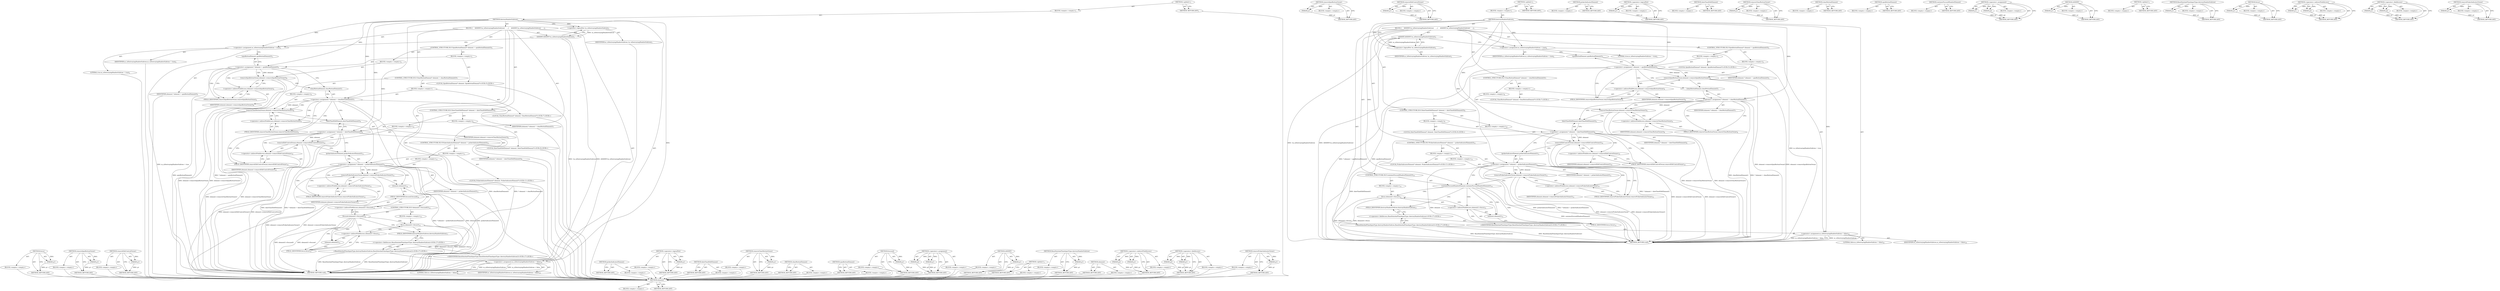 digraph "removePickerIndicatorOwner" {
vulnerable_155 [label=<(METHOD,focus)>];
vulnerable_156 [label=<(PARAM,p1)>];
vulnerable_157 [label=<(BLOCK,&lt;empty&gt;,&lt;empty&gt;)>];
vulnerable_158 [label=<(METHOD_RETURN,ANY)>];
vulnerable_118 [label=<(METHOD,removeSpinButtonOwner)>];
vulnerable_119 [label=<(PARAM,p1)>];
vulnerable_120 [label=<(BLOCK,&lt;empty&gt;,&lt;empty&gt;)>];
vulnerable_121 [label=<(METHOD_RETURN,ANY)>];
vulnerable_137 [label=<(METHOD,removeEditControlOwner)>];
vulnerable_138 [label=<(PARAM,p1)>];
vulnerable_139 [label=<(BLOCK,&lt;empty&gt;,&lt;empty&gt;)>];
vulnerable_140 [label=<(METHOD_RETURN,ANY)>];
vulnerable_6 [label=<(METHOD,&lt;global&gt;)<SUB>1</SUB>>];
vulnerable_7 [label=<(BLOCK,&lt;empty&gt;,&lt;empty&gt;)<SUB>1</SUB>>];
vulnerable_8 [label=<(METHOD,destroyShadowSubtree)<SUB>1</SUB>>];
vulnerable_9 [label=<(BLOCK,{
    ASSERT(!m_isDestroyingShadowSubtree);
   ...,{
    ASSERT(!m_isDestroyingShadowSubtree);
   ...)<SUB>2</SUB>>];
vulnerable_10 [label=<(ASSERT,ASSERT(!m_isDestroyingShadowSubtree))<SUB>3</SUB>>];
vulnerable_11 [label=<(&lt;operator&gt;.logicalNot,!m_isDestroyingShadowSubtree)<SUB>3</SUB>>];
vulnerable_12 [label=<(IDENTIFIER,m_isDestroyingShadowSubtree,!m_isDestroyingShadowSubtree)<SUB>3</SUB>>];
vulnerable_13 [label=<(&lt;operator&gt;.assignment,m_isDestroyingShadowSubtree = true)<SUB>4</SUB>>];
vulnerable_14 [label=<(IDENTIFIER,m_isDestroyingShadowSubtree,m_isDestroyingShadowSubtree = true)<SUB>4</SUB>>];
vulnerable_15 [label=<(LITERAL,true,m_isDestroyingShadowSubtree = true)<SUB>4</SUB>>];
vulnerable_16 [label=<(CONTROL_STRUCTURE,IF,if (SpinButtonElement* element = spinButtonElement()))<SUB>5</SUB>>];
vulnerable_17 [label=<(BLOCK,&lt;empty&gt;,&lt;empty&gt;)<SUB>5</SUB>>];
vulnerable_18 [label="<(LOCAL,SpinButtonElement* element: SpinButtonElement*)<SUB>5</SUB>>"];
vulnerable_19 [label=<(&lt;operator&gt;.assignment,* element = spinButtonElement())<SUB>5</SUB>>];
vulnerable_20 [label=<(IDENTIFIER,element,* element = spinButtonElement())<SUB>5</SUB>>];
vulnerable_21 [label=<(spinButtonElement,spinButtonElement())<SUB>5</SUB>>];
vulnerable_22 [label=<(BLOCK,&lt;empty&gt;,&lt;empty&gt;)<SUB>6</SUB>>];
vulnerable_23 [label=<(removeSpinButtonOwner,element-&gt;removeSpinButtonOwner())<SUB>6</SUB>>];
vulnerable_24 [label=<(&lt;operator&gt;.indirectFieldAccess,element-&gt;removeSpinButtonOwner)<SUB>6</SUB>>];
vulnerable_25 [label=<(IDENTIFIER,element,element-&gt;removeSpinButtonOwner())<SUB>6</SUB>>];
vulnerable_26 [label=<(FIELD_IDENTIFIER,removeSpinButtonOwner,removeSpinButtonOwner)<SUB>6</SUB>>];
vulnerable_27 [label=<(CONTROL_STRUCTURE,IF,if (ClearButtonElement* element = clearButtonElement()))<SUB>7</SUB>>];
vulnerable_28 [label=<(BLOCK,&lt;empty&gt;,&lt;empty&gt;)<SUB>7</SUB>>];
vulnerable_29 [label="<(LOCAL,ClearButtonElement* element: ClearButtonElement*)<SUB>7</SUB>>"];
vulnerable_30 [label=<(&lt;operator&gt;.assignment,* element = clearButtonElement())<SUB>7</SUB>>];
vulnerable_31 [label=<(IDENTIFIER,element,* element = clearButtonElement())<SUB>7</SUB>>];
vulnerable_32 [label=<(clearButtonElement,clearButtonElement())<SUB>7</SUB>>];
vulnerable_33 [label=<(BLOCK,&lt;empty&gt;,&lt;empty&gt;)<SUB>8</SUB>>];
vulnerable_34 [label=<(removeClearButtonOwner,element-&gt;removeClearButtonOwner())<SUB>8</SUB>>];
vulnerable_35 [label=<(&lt;operator&gt;.indirectFieldAccess,element-&gt;removeClearButtonOwner)<SUB>8</SUB>>];
vulnerable_36 [label=<(IDENTIFIER,element,element-&gt;removeClearButtonOwner())<SUB>8</SUB>>];
vulnerable_37 [label=<(FIELD_IDENTIFIER,removeClearButtonOwner,removeClearButtonOwner)<SUB>8</SUB>>];
vulnerable_38 [label=<(CONTROL_STRUCTURE,IF,if (DateTimeEditElement* element = dateTimeEditElement()))<SUB>9</SUB>>];
vulnerable_39 [label=<(BLOCK,&lt;empty&gt;,&lt;empty&gt;)<SUB>9</SUB>>];
vulnerable_40 [label="<(LOCAL,DateTimeEditElement* element: DateTimeEditElement*)<SUB>9</SUB>>"];
vulnerable_41 [label=<(&lt;operator&gt;.assignment,* element = dateTimeEditElement())<SUB>9</SUB>>];
vulnerable_42 [label=<(IDENTIFIER,element,* element = dateTimeEditElement())<SUB>9</SUB>>];
vulnerable_43 [label=<(dateTimeEditElement,dateTimeEditElement())<SUB>9</SUB>>];
vulnerable_44 [label=<(BLOCK,&lt;empty&gt;,&lt;empty&gt;)<SUB>10</SUB>>];
vulnerable_45 [label=<(removeEditControlOwner,element-&gt;removeEditControlOwner())<SUB>10</SUB>>];
vulnerable_46 [label=<(&lt;operator&gt;.indirectFieldAccess,element-&gt;removeEditControlOwner)<SUB>10</SUB>>];
vulnerable_47 [label=<(IDENTIFIER,element,element-&gt;removeEditControlOwner())<SUB>10</SUB>>];
vulnerable_48 [label=<(FIELD_IDENTIFIER,removeEditControlOwner,removeEditControlOwner)<SUB>10</SUB>>];
vulnerable_49 [label=<(CONTROL_STRUCTURE,IF,if (PickerIndicatorElement* element = pickerIndicatorElement()))<SUB>11</SUB>>];
vulnerable_50 [label=<(BLOCK,&lt;empty&gt;,&lt;empty&gt;)<SUB>11</SUB>>];
vulnerable_51 [label="<(LOCAL,PickerIndicatorElement* element: PickerIndicatorElement*)<SUB>11</SUB>>"];
vulnerable_52 [label=<(&lt;operator&gt;.assignment,* element = pickerIndicatorElement())<SUB>11</SUB>>];
vulnerable_53 [label=<(IDENTIFIER,element,* element = pickerIndicatorElement())<SUB>11</SUB>>];
vulnerable_54 [label=<(pickerIndicatorElement,pickerIndicatorElement())<SUB>11</SUB>>];
vulnerable_55 [label=<(BLOCK,&lt;empty&gt;,&lt;empty&gt;)<SUB>12</SUB>>];
vulnerable_56 [label=<(removePickerIndicatorOwner,element-&gt;removePickerIndicatorOwner())<SUB>12</SUB>>];
vulnerable_57 [label=<(&lt;operator&gt;.indirectFieldAccess,element-&gt;removePickerIndicatorOwner)<SUB>12</SUB>>];
vulnerable_58 [label=<(IDENTIFIER,element,element-&gt;removePickerIndicatorOwner())<SUB>12</SUB>>];
vulnerable_59 [label=<(FIELD_IDENTIFIER,removePickerIndicatorOwner,removePickerIndicatorOwner)<SUB>12</SUB>>];
vulnerable_60 [label=<(CONTROL_STRUCTURE,IF,if (element()-&gt;focused()))<SUB>14</SUB>>];
vulnerable_61 [label=<(focused,element()-&gt;focused())<SUB>14</SUB>>];
vulnerable_62 [label=<(&lt;operator&gt;.indirectFieldAccess,element()-&gt;focused)<SUB>14</SUB>>];
vulnerable_63 [label=<(element,element())<SUB>14</SUB>>];
vulnerable_64 [label=<(FIELD_IDENTIFIER,focused,focused)<SUB>14</SUB>>];
vulnerable_65 [label=<(BLOCK,&lt;empty&gt;,&lt;empty&gt;)<SUB>15</SUB>>];
vulnerable_66 [label=<(focus,element()-&gt;focus())<SUB>15</SUB>>];
vulnerable_67 [label=<(&lt;operator&gt;.indirectFieldAccess,element()-&gt;focus)<SUB>15</SUB>>];
vulnerable_68 [label=<(element,element())<SUB>15</SUB>>];
vulnerable_69 [label=<(FIELD_IDENTIFIER,focus,focus)<SUB>15</SUB>>];
vulnerable_70 [label="<(BaseDateAndTimeInputType.destroyShadowSubtree,BaseDateAndTimeInputType::destroyShadowSubtree())<SUB>17</SUB>>"];
vulnerable_71 [label="<(&lt;operator&gt;.fieldAccess,BaseDateAndTimeInputType::destroyShadowSubtree)<SUB>17</SUB>>"];
vulnerable_72 [label="<(IDENTIFIER,BaseDateAndTimeInputType,BaseDateAndTimeInputType::destroyShadowSubtree())<SUB>17</SUB>>"];
vulnerable_73 [label=<(FIELD_IDENTIFIER,destroyShadowSubtree,destroyShadowSubtree)<SUB>17</SUB>>];
vulnerable_74 [label=<(&lt;operator&gt;.assignment,m_isDestroyingShadowSubtree = false)<SUB>18</SUB>>];
vulnerable_75 [label=<(IDENTIFIER,m_isDestroyingShadowSubtree,m_isDestroyingShadowSubtree = false)<SUB>18</SUB>>];
vulnerable_76 [label=<(LITERAL,false,m_isDestroyingShadowSubtree = false)<SUB>18</SUB>>];
vulnerable_77 [label=<(METHOD_RETURN,void)<SUB>1</SUB>>];
vulnerable_79 [label=<(METHOD_RETURN,ANY)<SUB>1</SUB>>];
vulnerable_141 [label=<(METHOD,pickerIndicatorElement)>];
vulnerable_142 [label=<(BLOCK,&lt;empty&gt;,&lt;empty&gt;)>];
vulnerable_143 [label=<(METHOD_RETURN,ANY)>];
vulnerable_106 [label=<(METHOD,&lt;operator&gt;.logicalNot)>];
vulnerable_107 [label=<(PARAM,p1)>];
vulnerable_108 [label=<(BLOCK,&lt;empty&gt;,&lt;empty&gt;)>];
vulnerable_109 [label=<(METHOD_RETURN,ANY)>];
vulnerable_134 [label=<(METHOD,dateTimeEditElement)>];
vulnerable_135 [label=<(BLOCK,&lt;empty&gt;,&lt;empty&gt;)>];
vulnerable_136 [label=<(METHOD_RETURN,ANY)>];
vulnerable_130 [label=<(METHOD,removeClearButtonOwner)>];
vulnerable_131 [label=<(PARAM,p1)>];
vulnerable_132 [label=<(BLOCK,&lt;empty&gt;,&lt;empty&gt;)>];
vulnerable_133 [label=<(METHOD_RETURN,ANY)>];
vulnerable_127 [label=<(METHOD,clearButtonElement)>];
vulnerable_128 [label=<(BLOCK,&lt;empty&gt;,&lt;empty&gt;)>];
vulnerable_129 [label=<(METHOD_RETURN,ANY)>];
vulnerable_115 [label=<(METHOD,spinButtonElement)>];
vulnerable_116 [label=<(BLOCK,&lt;empty&gt;,&lt;empty&gt;)>];
vulnerable_117 [label=<(METHOD_RETURN,ANY)>];
vulnerable_148 [label=<(METHOD,focused)>];
vulnerable_149 [label=<(PARAM,p1)>];
vulnerable_150 [label=<(BLOCK,&lt;empty&gt;,&lt;empty&gt;)>];
vulnerable_151 [label=<(METHOD_RETURN,ANY)>];
vulnerable_110 [label=<(METHOD,&lt;operator&gt;.assignment)>];
vulnerable_111 [label=<(PARAM,p1)>];
vulnerable_112 [label=<(PARAM,p2)>];
vulnerable_113 [label=<(BLOCK,&lt;empty&gt;,&lt;empty&gt;)>];
vulnerable_114 [label=<(METHOD_RETURN,ANY)>];
vulnerable_102 [label=<(METHOD,ASSERT)>];
vulnerable_103 [label=<(PARAM,p1)>];
vulnerable_104 [label=<(BLOCK,&lt;empty&gt;,&lt;empty&gt;)>];
vulnerable_105 [label=<(METHOD_RETURN,ANY)>];
vulnerable_96 [label=<(METHOD,&lt;global&gt;)<SUB>1</SUB>>];
vulnerable_97 [label=<(BLOCK,&lt;empty&gt;,&lt;empty&gt;)>];
vulnerable_98 [label=<(METHOD_RETURN,ANY)>];
vulnerable_159 [label=<(METHOD,BaseDateAndTimeInputType.destroyShadowSubtree)>];
vulnerable_160 [label=<(PARAM,p1)>];
vulnerable_161 [label=<(BLOCK,&lt;empty&gt;,&lt;empty&gt;)>];
vulnerable_162 [label=<(METHOD_RETURN,ANY)>];
vulnerable_152 [label=<(METHOD,element)>];
vulnerable_153 [label=<(BLOCK,&lt;empty&gt;,&lt;empty&gt;)>];
vulnerable_154 [label=<(METHOD_RETURN,ANY)>];
vulnerable_122 [label=<(METHOD,&lt;operator&gt;.indirectFieldAccess)>];
vulnerable_123 [label=<(PARAM,p1)>];
vulnerable_124 [label=<(PARAM,p2)>];
vulnerable_125 [label=<(BLOCK,&lt;empty&gt;,&lt;empty&gt;)>];
vulnerable_126 [label=<(METHOD_RETURN,ANY)>];
vulnerable_163 [label=<(METHOD,&lt;operator&gt;.fieldAccess)>];
vulnerable_164 [label=<(PARAM,p1)>];
vulnerable_165 [label=<(PARAM,p2)>];
vulnerable_166 [label=<(BLOCK,&lt;empty&gt;,&lt;empty&gt;)>];
vulnerable_167 [label=<(METHOD_RETURN,ANY)>];
vulnerable_144 [label=<(METHOD,removePickerIndicatorOwner)>];
vulnerable_145 [label=<(PARAM,p1)>];
vulnerable_146 [label=<(BLOCK,&lt;empty&gt;,&lt;empty&gt;)>];
vulnerable_147 [label=<(METHOD_RETURN,ANY)>];
fixed_152 [label=<(METHOD,element)>];
fixed_153 [label=<(BLOCK,&lt;empty&gt;,&lt;empty&gt;)>];
fixed_154 [label=<(METHOD_RETURN,ANY)>];
fixed_115 [label=<(METHOD,removeSpinButtonOwner)>];
fixed_116 [label=<(PARAM,p1)>];
fixed_117 [label=<(BLOCK,&lt;empty&gt;,&lt;empty&gt;)>];
fixed_118 [label=<(METHOD_RETURN,ANY)>];
fixed_134 [label=<(METHOD,removeEditControlOwner)>];
fixed_135 [label=<(PARAM,p1)>];
fixed_136 [label=<(BLOCK,&lt;empty&gt;,&lt;empty&gt;)>];
fixed_137 [label=<(METHOD_RETURN,ANY)>];
fixed_6 [label=<(METHOD,&lt;global&gt;)<SUB>1</SUB>>];
fixed_7 [label=<(BLOCK,&lt;empty&gt;,&lt;empty&gt;)<SUB>1</SUB>>];
fixed_8 [label=<(METHOD,destroyShadowSubtree)<SUB>1</SUB>>];
fixed_9 [label=<(BLOCK,{
    ASSERT(!m_isDestroyingShadowSubtree);
   ...,{
    ASSERT(!m_isDestroyingShadowSubtree);
   ...)<SUB>2</SUB>>];
fixed_10 [label=<(ASSERT,ASSERT(!m_isDestroyingShadowSubtree))<SUB>3</SUB>>];
fixed_11 [label=<(&lt;operator&gt;.logicalNot,!m_isDestroyingShadowSubtree)<SUB>3</SUB>>];
fixed_12 [label=<(IDENTIFIER,m_isDestroyingShadowSubtree,!m_isDestroyingShadowSubtree)<SUB>3</SUB>>];
fixed_13 [label=<(&lt;operator&gt;.assignment,m_isDestroyingShadowSubtree = true)<SUB>4</SUB>>];
fixed_14 [label=<(IDENTIFIER,m_isDestroyingShadowSubtree,m_isDestroyingShadowSubtree = true)<SUB>4</SUB>>];
fixed_15 [label=<(LITERAL,true,m_isDestroyingShadowSubtree = true)<SUB>4</SUB>>];
fixed_16 [label=<(CONTROL_STRUCTURE,IF,if (SpinButtonElement* element = spinButtonElement()))<SUB>5</SUB>>];
fixed_17 [label=<(BLOCK,&lt;empty&gt;,&lt;empty&gt;)<SUB>5</SUB>>];
fixed_18 [label="<(LOCAL,SpinButtonElement* element: SpinButtonElement*)<SUB>5</SUB>>"];
fixed_19 [label=<(&lt;operator&gt;.assignment,* element = spinButtonElement())<SUB>5</SUB>>];
fixed_20 [label=<(IDENTIFIER,element,* element = spinButtonElement())<SUB>5</SUB>>];
fixed_21 [label=<(spinButtonElement,spinButtonElement())<SUB>5</SUB>>];
fixed_22 [label=<(BLOCK,&lt;empty&gt;,&lt;empty&gt;)<SUB>6</SUB>>];
fixed_23 [label=<(removeSpinButtonOwner,element-&gt;removeSpinButtonOwner())<SUB>6</SUB>>];
fixed_24 [label=<(&lt;operator&gt;.indirectFieldAccess,element-&gt;removeSpinButtonOwner)<SUB>6</SUB>>];
fixed_25 [label=<(IDENTIFIER,element,element-&gt;removeSpinButtonOwner())<SUB>6</SUB>>];
fixed_26 [label=<(FIELD_IDENTIFIER,removeSpinButtonOwner,removeSpinButtonOwner)<SUB>6</SUB>>];
fixed_27 [label=<(CONTROL_STRUCTURE,IF,if (ClearButtonElement* element = clearButtonElement()))<SUB>7</SUB>>];
fixed_28 [label=<(BLOCK,&lt;empty&gt;,&lt;empty&gt;)<SUB>7</SUB>>];
fixed_29 [label="<(LOCAL,ClearButtonElement* element: ClearButtonElement*)<SUB>7</SUB>>"];
fixed_30 [label=<(&lt;operator&gt;.assignment,* element = clearButtonElement())<SUB>7</SUB>>];
fixed_31 [label=<(IDENTIFIER,element,* element = clearButtonElement())<SUB>7</SUB>>];
fixed_32 [label=<(clearButtonElement,clearButtonElement())<SUB>7</SUB>>];
fixed_33 [label=<(BLOCK,&lt;empty&gt;,&lt;empty&gt;)<SUB>8</SUB>>];
fixed_34 [label=<(removeClearButtonOwner,element-&gt;removeClearButtonOwner())<SUB>8</SUB>>];
fixed_35 [label=<(&lt;operator&gt;.indirectFieldAccess,element-&gt;removeClearButtonOwner)<SUB>8</SUB>>];
fixed_36 [label=<(IDENTIFIER,element,element-&gt;removeClearButtonOwner())<SUB>8</SUB>>];
fixed_37 [label=<(FIELD_IDENTIFIER,removeClearButtonOwner,removeClearButtonOwner)<SUB>8</SUB>>];
fixed_38 [label=<(CONTROL_STRUCTURE,IF,if (DateTimeEditElement* element = dateTimeEditElement()))<SUB>9</SUB>>];
fixed_39 [label=<(BLOCK,&lt;empty&gt;,&lt;empty&gt;)<SUB>9</SUB>>];
fixed_40 [label="<(LOCAL,DateTimeEditElement* element: DateTimeEditElement*)<SUB>9</SUB>>"];
fixed_41 [label=<(&lt;operator&gt;.assignment,* element = dateTimeEditElement())<SUB>9</SUB>>];
fixed_42 [label=<(IDENTIFIER,element,* element = dateTimeEditElement())<SUB>9</SUB>>];
fixed_43 [label=<(dateTimeEditElement,dateTimeEditElement())<SUB>9</SUB>>];
fixed_44 [label=<(BLOCK,&lt;empty&gt;,&lt;empty&gt;)<SUB>10</SUB>>];
fixed_45 [label=<(removeEditControlOwner,element-&gt;removeEditControlOwner())<SUB>10</SUB>>];
fixed_46 [label=<(&lt;operator&gt;.indirectFieldAccess,element-&gt;removeEditControlOwner)<SUB>10</SUB>>];
fixed_47 [label=<(IDENTIFIER,element,element-&gt;removeEditControlOwner())<SUB>10</SUB>>];
fixed_48 [label=<(FIELD_IDENTIFIER,removeEditControlOwner,removeEditControlOwner)<SUB>10</SUB>>];
fixed_49 [label=<(CONTROL_STRUCTURE,IF,if (PickerIndicatorElement* element = pickerIndicatorElement()))<SUB>11</SUB>>];
fixed_50 [label=<(BLOCK,&lt;empty&gt;,&lt;empty&gt;)<SUB>11</SUB>>];
fixed_51 [label="<(LOCAL,PickerIndicatorElement* element: PickerIndicatorElement*)<SUB>11</SUB>>"];
fixed_52 [label=<(&lt;operator&gt;.assignment,* element = pickerIndicatorElement())<SUB>11</SUB>>];
fixed_53 [label=<(IDENTIFIER,element,* element = pickerIndicatorElement())<SUB>11</SUB>>];
fixed_54 [label=<(pickerIndicatorElement,pickerIndicatorElement())<SUB>11</SUB>>];
fixed_55 [label=<(BLOCK,&lt;empty&gt;,&lt;empty&gt;)<SUB>12</SUB>>];
fixed_56 [label=<(removePickerIndicatorOwner,element-&gt;removePickerIndicatorOwner())<SUB>12</SUB>>];
fixed_57 [label=<(&lt;operator&gt;.indirectFieldAccess,element-&gt;removePickerIndicatorOwner)<SUB>12</SUB>>];
fixed_58 [label=<(IDENTIFIER,element,element-&gt;removePickerIndicatorOwner())<SUB>12</SUB>>];
fixed_59 [label=<(FIELD_IDENTIFIER,removePickerIndicatorOwner,removePickerIndicatorOwner)<SUB>12</SUB>>];
fixed_60 [label=<(CONTROL_STRUCTURE,IF,if (containsFocusedShadowElement()))<SUB>14</SUB>>];
fixed_61 [label=<(containsFocusedShadowElement,containsFocusedShadowElement())<SUB>14</SUB>>];
fixed_62 [label=<(BLOCK,&lt;empty&gt;,&lt;empty&gt;)<SUB>15</SUB>>];
fixed_63 [label=<(focus,element()-&gt;focus())<SUB>15</SUB>>];
fixed_64 [label=<(&lt;operator&gt;.indirectFieldAccess,element()-&gt;focus)<SUB>15</SUB>>];
fixed_65 [label=<(element,element())<SUB>15</SUB>>];
fixed_66 [label=<(FIELD_IDENTIFIER,focus,focus)<SUB>15</SUB>>];
fixed_67 [label="<(BaseDateAndTimeInputType.destroyShadowSubtree,BaseDateAndTimeInputType::destroyShadowSubtree())<SUB>17</SUB>>"];
fixed_68 [label="<(&lt;operator&gt;.fieldAccess,BaseDateAndTimeInputType::destroyShadowSubtree)<SUB>17</SUB>>"];
fixed_69 [label="<(IDENTIFIER,BaseDateAndTimeInputType,BaseDateAndTimeInputType::destroyShadowSubtree())<SUB>17</SUB>>"];
fixed_70 [label=<(FIELD_IDENTIFIER,destroyShadowSubtree,destroyShadowSubtree)<SUB>17</SUB>>];
fixed_71 [label=<(&lt;operator&gt;.assignment,m_isDestroyingShadowSubtree = false)<SUB>18</SUB>>];
fixed_72 [label=<(IDENTIFIER,m_isDestroyingShadowSubtree,m_isDestroyingShadowSubtree = false)<SUB>18</SUB>>];
fixed_73 [label=<(LITERAL,false,m_isDestroyingShadowSubtree = false)<SUB>18</SUB>>];
fixed_74 [label=<(METHOD_RETURN,void)<SUB>1</SUB>>];
fixed_76 [label=<(METHOD_RETURN,ANY)<SUB>1</SUB>>];
fixed_138 [label=<(METHOD,pickerIndicatorElement)>];
fixed_139 [label=<(BLOCK,&lt;empty&gt;,&lt;empty&gt;)>];
fixed_140 [label=<(METHOD_RETURN,ANY)>];
fixed_103 [label=<(METHOD,&lt;operator&gt;.logicalNot)>];
fixed_104 [label=<(PARAM,p1)>];
fixed_105 [label=<(BLOCK,&lt;empty&gt;,&lt;empty&gt;)>];
fixed_106 [label=<(METHOD_RETURN,ANY)>];
fixed_131 [label=<(METHOD,dateTimeEditElement)>];
fixed_132 [label=<(BLOCK,&lt;empty&gt;,&lt;empty&gt;)>];
fixed_133 [label=<(METHOD_RETURN,ANY)>];
fixed_127 [label=<(METHOD,removeClearButtonOwner)>];
fixed_128 [label=<(PARAM,p1)>];
fixed_129 [label=<(BLOCK,&lt;empty&gt;,&lt;empty&gt;)>];
fixed_130 [label=<(METHOD_RETURN,ANY)>];
fixed_124 [label=<(METHOD,clearButtonElement)>];
fixed_125 [label=<(BLOCK,&lt;empty&gt;,&lt;empty&gt;)>];
fixed_126 [label=<(METHOD_RETURN,ANY)>];
fixed_112 [label=<(METHOD,spinButtonElement)>];
fixed_113 [label=<(BLOCK,&lt;empty&gt;,&lt;empty&gt;)>];
fixed_114 [label=<(METHOD_RETURN,ANY)>];
fixed_145 [label=<(METHOD,containsFocusedShadowElement)>];
fixed_146 [label=<(BLOCK,&lt;empty&gt;,&lt;empty&gt;)>];
fixed_147 [label=<(METHOD_RETURN,ANY)>];
fixed_107 [label=<(METHOD,&lt;operator&gt;.assignment)>];
fixed_108 [label=<(PARAM,p1)>];
fixed_109 [label=<(PARAM,p2)>];
fixed_110 [label=<(BLOCK,&lt;empty&gt;,&lt;empty&gt;)>];
fixed_111 [label=<(METHOD_RETURN,ANY)>];
fixed_99 [label=<(METHOD,ASSERT)>];
fixed_100 [label=<(PARAM,p1)>];
fixed_101 [label=<(BLOCK,&lt;empty&gt;,&lt;empty&gt;)>];
fixed_102 [label=<(METHOD_RETURN,ANY)>];
fixed_93 [label=<(METHOD,&lt;global&gt;)<SUB>1</SUB>>];
fixed_94 [label=<(BLOCK,&lt;empty&gt;,&lt;empty&gt;)>];
fixed_95 [label=<(METHOD_RETURN,ANY)>];
fixed_155 [label=<(METHOD,BaseDateAndTimeInputType.destroyShadowSubtree)>];
fixed_156 [label=<(PARAM,p1)>];
fixed_157 [label=<(BLOCK,&lt;empty&gt;,&lt;empty&gt;)>];
fixed_158 [label=<(METHOD_RETURN,ANY)>];
fixed_148 [label=<(METHOD,focus)>];
fixed_149 [label=<(PARAM,p1)>];
fixed_150 [label=<(BLOCK,&lt;empty&gt;,&lt;empty&gt;)>];
fixed_151 [label=<(METHOD_RETURN,ANY)>];
fixed_119 [label=<(METHOD,&lt;operator&gt;.indirectFieldAccess)>];
fixed_120 [label=<(PARAM,p1)>];
fixed_121 [label=<(PARAM,p2)>];
fixed_122 [label=<(BLOCK,&lt;empty&gt;,&lt;empty&gt;)>];
fixed_123 [label=<(METHOD_RETURN,ANY)>];
fixed_159 [label=<(METHOD,&lt;operator&gt;.fieldAccess)>];
fixed_160 [label=<(PARAM,p1)>];
fixed_161 [label=<(PARAM,p2)>];
fixed_162 [label=<(BLOCK,&lt;empty&gt;,&lt;empty&gt;)>];
fixed_163 [label=<(METHOD_RETURN,ANY)>];
fixed_141 [label=<(METHOD,removePickerIndicatorOwner)>];
fixed_142 [label=<(PARAM,p1)>];
fixed_143 [label=<(BLOCK,&lt;empty&gt;,&lt;empty&gt;)>];
fixed_144 [label=<(METHOD_RETURN,ANY)>];
vulnerable_155 -> vulnerable_156  [key=0, label="AST: "];
vulnerable_155 -> vulnerable_156  [key=1, label="DDG: "];
vulnerable_155 -> vulnerable_157  [key=0, label="AST: "];
vulnerable_155 -> vulnerable_158  [key=0, label="AST: "];
vulnerable_155 -> vulnerable_158  [key=1, label="CFG: "];
vulnerable_156 -> vulnerable_158  [key=0, label="DDG: p1"];
vulnerable_157 -> fixed_152  [key=0];
vulnerable_158 -> fixed_152  [key=0];
vulnerable_118 -> vulnerable_119  [key=0, label="AST: "];
vulnerable_118 -> vulnerable_119  [key=1, label="DDG: "];
vulnerable_118 -> vulnerable_120  [key=0, label="AST: "];
vulnerable_118 -> vulnerable_121  [key=0, label="AST: "];
vulnerable_118 -> vulnerable_121  [key=1, label="CFG: "];
vulnerable_119 -> vulnerable_121  [key=0, label="DDG: p1"];
vulnerable_120 -> fixed_152  [key=0];
vulnerable_121 -> fixed_152  [key=0];
vulnerable_137 -> vulnerable_138  [key=0, label="AST: "];
vulnerable_137 -> vulnerable_138  [key=1, label="DDG: "];
vulnerable_137 -> vulnerable_139  [key=0, label="AST: "];
vulnerable_137 -> vulnerable_140  [key=0, label="AST: "];
vulnerable_137 -> vulnerable_140  [key=1, label="CFG: "];
vulnerable_138 -> vulnerable_140  [key=0, label="DDG: p1"];
vulnerable_139 -> fixed_152  [key=0];
vulnerable_140 -> fixed_152  [key=0];
vulnerable_6 -> vulnerable_7  [key=0, label="AST: "];
vulnerable_6 -> vulnerable_79  [key=0, label="AST: "];
vulnerable_6 -> vulnerable_79  [key=1, label="CFG: "];
vulnerable_7 -> vulnerable_8  [key=0, label="AST: "];
vulnerable_8 -> vulnerable_9  [key=0, label="AST: "];
vulnerable_8 -> vulnerable_77  [key=0, label="AST: "];
vulnerable_8 -> vulnerable_11  [key=0, label="CFG: "];
vulnerable_8 -> vulnerable_11  [key=1, label="DDG: "];
vulnerable_8 -> vulnerable_13  [key=0, label="DDG: "];
vulnerable_8 -> vulnerable_74  [key=0, label="DDG: "];
vulnerable_8 -> vulnerable_19  [key=0, label="DDG: "];
vulnerable_8 -> vulnerable_30  [key=0, label="DDG: "];
vulnerable_8 -> vulnerable_41  [key=0, label="DDG: "];
vulnerable_8 -> vulnerable_52  [key=0, label="DDG: "];
vulnerable_9 -> vulnerable_10  [key=0, label="AST: "];
vulnerable_9 -> vulnerable_13  [key=0, label="AST: "];
vulnerable_9 -> vulnerable_16  [key=0, label="AST: "];
vulnerable_9 -> vulnerable_27  [key=0, label="AST: "];
vulnerable_9 -> vulnerable_38  [key=0, label="AST: "];
vulnerable_9 -> vulnerable_49  [key=0, label="AST: "];
vulnerable_9 -> vulnerable_60  [key=0, label="AST: "];
vulnerable_9 -> vulnerable_70  [key=0, label="AST: "];
vulnerable_9 -> vulnerable_74  [key=0, label="AST: "];
vulnerable_10 -> vulnerable_11  [key=0, label="AST: "];
vulnerable_10 -> vulnerable_13  [key=0, label="CFG: "];
vulnerable_10 -> vulnerable_77  [key=0, label="DDG: !m_isDestroyingShadowSubtree"];
vulnerable_10 -> vulnerable_77  [key=1, label="DDG: ASSERT(!m_isDestroyingShadowSubtree)"];
vulnerable_11 -> vulnerable_12  [key=0, label="AST: "];
vulnerable_11 -> vulnerable_10  [key=0, label="CFG: "];
vulnerable_11 -> vulnerable_10  [key=1, label="DDG: m_isDestroyingShadowSubtree"];
vulnerable_12 -> fixed_152  [key=0];
vulnerable_13 -> vulnerable_14  [key=0, label="AST: "];
vulnerable_13 -> vulnerable_15  [key=0, label="AST: "];
vulnerable_13 -> vulnerable_21  [key=0, label="CFG: "];
vulnerable_13 -> vulnerable_77  [key=0, label="DDG: m_isDestroyingShadowSubtree = true"];
vulnerable_14 -> fixed_152  [key=0];
vulnerable_15 -> fixed_152  [key=0];
vulnerable_16 -> vulnerable_17  [key=0, label="AST: "];
vulnerable_16 -> vulnerable_22  [key=0, label="AST: "];
vulnerable_17 -> vulnerable_18  [key=0, label="AST: "];
vulnerable_17 -> vulnerable_19  [key=0, label="AST: "];
vulnerable_18 -> fixed_152  [key=0];
vulnerable_19 -> vulnerable_20  [key=0, label="AST: "];
vulnerable_19 -> vulnerable_21  [key=0, label="AST: "];
vulnerable_19 -> vulnerable_26  [key=0, label="CFG: "];
vulnerable_19 -> vulnerable_26  [key=1, label="CDG: "];
vulnerable_19 -> vulnerable_32  [key=0, label="CFG: "];
vulnerable_19 -> vulnerable_77  [key=0, label="DDG: spinButtonElement()"];
vulnerable_19 -> vulnerable_77  [key=1, label="DDG: * element = spinButtonElement()"];
vulnerable_19 -> vulnerable_23  [key=0, label="DDG: element"];
vulnerable_19 -> vulnerable_23  [key=1, label="CDG: "];
vulnerable_19 -> vulnerable_24  [key=0, label="CDG: "];
vulnerable_20 -> fixed_152  [key=0];
vulnerable_21 -> vulnerable_19  [key=0, label="CFG: "];
vulnerable_22 -> vulnerable_23  [key=0, label="AST: "];
vulnerable_23 -> vulnerable_24  [key=0, label="AST: "];
vulnerable_23 -> vulnerable_32  [key=0, label="CFG: "];
vulnerable_23 -> vulnerable_77  [key=0, label="DDG: element-&gt;removeSpinButtonOwner"];
vulnerable_23 -> vulnerable_77  [key=1, label="DDG: element-&gt;removeSpinButtonOwner()"];
vulnerable_24 -> vulnerable_25  [key=0, label="AST: "];
vulnerable_24 -> vulnerable_26  [key=0, label="AST: "];
vulnerable_24 -> vulnerable_23  [key=0, label="CFG: "];
vulnerable_25 -> fixed_152  [key=0];
vulnerable_26 -> vulnerable_24  [key=0, label="CFG: "];
vulnerable_27 -> vulnerable_28  [key=0, label="AST: "];
vulnerable_27 -> vulnerable_33  [key=0, label="AST: "];
vulnerable_28 -> vulnerable_29  [key=0, label="AST: "];
vulnerable_28 -> vulnerable_30  [key=0, label="AST: "];
vulnerable_29 -> fixed_152  [key=0];
vulnerable_30 -> vulnerable_31  [key=0, label="AST: "];
vulnerable_30 -> vulnerable_32  [key=0, label="AST: "];
vulnerable_30 -> vulnerable_37  [key=0, label="CFG: "];
vulnerable_30 -> vulnerable_37  [key=1, label="CDG: "];
vulnerable_30 -> vulnerable_43  [key=0, label="CFG: "];
vulnerable_30 -> vulnerable_77  [key=0, label="DDG: clearButtonElement()"];
vulnerable_30 -> vulnerable_77  [key=1, label="DDG: * element = clearButtonElement()"];
vulnerable_30 -> vulnerable_34  [key=0, label="DDG: element"];
vulnerable_30 -> vulnerable_34  [key=1, label="CDG: "];
vulnerable_30 -> vulnerable_35  [key=0, label="CDG: "];
vulnerable_31 -> fixed_152  [key=0];
vulnerable_32 -> vulnerable_30  [key=0, label="CFG: "];
vulnerable_33 -> vulnerable_34  [key=0, label="AST: "];
vulnerable_34 -> vulnerable_35  [key=0, label="AST: "];
vulnerable_34 -> vulnerable_43  [key=0, label="CFG: "];
vulnerable_34 -> vulnerable_77  [key=0, label="DDG: element-&gt;removeClearButtonOwner"];
vulnerable_34 -> vulnerable_77  [key=1, label="DDG: element-&gt;removeClearButtonOwner()"];
vulnerable_35 -> vulnerable_36  [key=0, label="AST: "];
vulnerable_35 -> vulnerable_37  [key=0, label="AST: "];
vulnerable_35 -> vulnerable_34  [key=0, label="CFG: "];
vulnerable_36 -> fixed_152  [key=0];
vulnerable_37 -> vulnerable_35  [key=0, label="CFG: "];
vulnerable_38 -> vulnerable_39  [key=0, label="AST: "];
vulnerable_38 -> vulnerable_44  [key=0, label="AST: "];
vulnerable_39 -> vulnerable_40  [key=0, label="AST: "];
vulnerable_39 -> vulnerable_41  [key=0, label="AST: "];
vulnerable_40 -> fixed_152  [key=0];
vulnerable_41 -> vulnerable_42  [key=0, label="AST: "];
vulnerable_41 -> vulnerable_43  [key=0, label="AST: "];
vulnerable_41 -> vulnerable_48  [key=0, label="CFG: "];
vulnerable_41 -> vulnerable_48  [key=1, label="CDG: "];
vulnerable_41 -> vulnerable_54  [key=0, label="CFG: "];
vulnerable_41 -> vulnerable_77  [key=0, label="DDG: dateTimeEditElement()"];
vulnerable_41 -> vulnerable_77  [key=1, label="DDG: * element = dateTimeEditElement()"];
vulnerable_41 -> vulnerable_45  [key=0, label="DDG: element"];
vulnerable_41 -> vulnerable_45  [key=1, label="CDG: "];
vulnerable_41 -> vulnerable_46  [key=0, label="CDG: "];
vulnerable_42 -> fixed_152  [key=0];
vulnerable_43 -> vulnerable_41  [key=0, label="CFG: "];
vulnerable_44 -> vulnerable_45  [key=0, label="AST: "];
vulnerable_45 -> vulnerable_46  [key=0, label="AST: "];
vulnerable_45 -> vulnerable_54  [key=0, label="CFG: "];
vulnerable_45 -> vulnerable_77  [key=0, label="DDG: element-&gt;removeEditControlOwner"];
vulnerable_45 -> vulnerable_77  [key=1, label="DDG: element-&gt;removeEditControlOwner()"];
vulnerable_46 -> vulnerable_47  [key=0, label="AST: "];
vulnerable_46 -> vulnerable_48  [key=0, label="AST: "];
vulnerable_46 -> vulnerable_45  [key=0, label="CFG: "];
vulnerable_47 -> fixed_152  [key=0];
vulnerable_48 -> vulnerable_46  [key=0, label="CFG: "];
vulnerable_49 -> vulnerable_50  [key=0, label="AST: "];
vulnerable_49 -> vulnerable_55  [key=0, label="AST: "];
vulnerable_50 -> vulnerable_51  [key=0, label="AST: "];
vulnerable_50 -> vulnerable_52  [key=0, label="AST: "];
vulnerable_51 -> fixed_152  [key=0];
vulnerable_52 -> vulnerable_53  [key=0, label="AST: "];
vulnerable_52 -> vulnerable_54  [key=0, label="AST: "];
vulnerable_52 -> vulnerable_63  [key=0, label="CFG: "];
vulnerable_52 -> vulnerable_59  [key=0, label="CFG: "];
vulnerable_52 -> vulnerable_59  [key=1, label="CDG: "];
vulnerable_52 -> vulnerable_77  [key=0, label="DDG: element"];
vulnerable_52 -> vulnerable_77  [key=1, label="DDG: pickerIndicatorElement()"];
vulnerable_52 -> vulnerable_77  [key=2, label="DDG: * element = pickerIndicatorElement()"];
vulnerable_52 -> vulnerable_56  [key=0, label="DDG: element"];
vulnerable_52 -> vulnerable_56  [key=1, label="CDG: "];
vulnerable_52 -> vulnerable_57  [key=0, label="CDG: "];
vulnerable_53 -> fixed_152  [key=0];
vulnerable_54 -> vulnerable_52  [key=0, label="CFG: "];
vulnerable_55 -> vulnerable_56  [key=0, label="AST: "];
vulnerable_56 -> vulnerable_57  [key=0, label="AST: "];
vulnerable_56 -> vulnerable_63  [key=0, label="CFG: "];
vulnerable_56 -> vulnerable_77  [key=0, label="DDG: element-&gt;removePickerIndicatorOwner"];
vulnerable_56 -> vulnerable_77  [key=1, label="DDG: element-&gt;removePickerIndicatorOwner()"];
vulnerable_57 -> vulnerable_58  [key=0, label="AST: "];
vulnerable_57 -> vulnerable_59  [key=0, label="AST: "];
vulnerable_57 -> vulnerable_56  [key=0, label="CFG: "];
vulnerable_58 -> fixed_152  [key=0];
vulnerable_59 -> vulnerable_57  [key=0, label="CFG: "];
vulnerable_60 -> vulnerable_61  [key=0, label="AST: "];
vulnerable_60 -> vulnerable_65  [key=0, label="AST: "];
vulnerable_61 -> vulnerable_62  [key=0, label="AST: "];
vulnerable_61 -> vulnerable_68  [key=0, label="CFG: "];
vulnerable_61 -> vulnerable_68  [key=1, label="CDG: "];
vulnerable_61 -> vulnerable_73  [key=0, label="CFG: "];
vulnerable_61 -> vulnerable_77  [key=0, label="DDG: element()-&gt;focused"];
vulnerable_61 -> vulnerable_77  [key=1, label="DDG: element()-&gt;focused()"];
vulnerable_61 -> vulnerable_66  [key=0, label="CDG: "];
vulnerable_61 -> vulnerable_69  [key=0, label="CDG: "];
vulnerable_61 -> vulnerable_67  [key=0, label="CDG: "];
vulnerable_62 -> vulnerable_63  [key=0, label="AST: "];
vulnerable_62 -> vulnerable_64  [key=0, label="AST: "];
vulnerable_62 -> vulnerable_61  [key=0, label="CFG: "];
vulnerable_63 -> vulnerable_64  [key=0, label="CFG: "];
vulnerable_64 -> vulnerable_62  [key=0, label="CFG: "];
vulnerable_65 -> vulnerable_66  [key=0, label="AST: "];
vulnerable_66 -> vulnerable_67  [key=0, label="AST: "];
vulnerable_66 -> vulnerable_73  [key=0, label="CFG: "];
vulnerable_66 -> vulnerable_77  [key=0, label="DDG: element()-&gt;focus"];
vulnerable_66 -> vulnerable_77  [key=1, label="DDG: element()-&gt;focus()"];
vulnerable_67 -> vulnerable_68  [key=0, label="AST: "];
vulnerable_67 -> vulnerable_69  [key=0, label="AST: "];
vulnerable_67 -> vulnerable_66  [key=0, label="CFG: "];
vulnerable_68 -> vulnerable_69  [key=0, label="CFG: "];
vulnerable_69 -> vulnerable_67  [key=0, label="CFG: "];
vulnerable_70 -> vulnerable_71  [key=0, label="AST: "];
vulnerable_70 -> vulnerable_74  [key=0, label="CFG: "];
vulnerable_70 -> vulnerable_77  [key=0, label="DDG: BaseDateAndTimeInputType::destroyShadowSubtree"];
vulnerable_70 -> vulnerable_77  [key=1, label="DDG: BaseDateAndTimeInputType::destroyShadowSubtree()"];
vulnerable_71 -> vulnerable_72  [key=0, label="AST: "];
vulnerable_71 -> vulnerable_73  [key=0, label="AST: "];
vulnerable_71 -> vulnerable_70  [key=0, label="CFG: "];
vulnerable_72 -> fixed_152  [key=0];
vulnerable_73 -> vulnerable_71  [key=0, label="CFG: "];
vulnerable_74 -> vulnerable_75  [key=0, label="AST: "];
vulnerable_74 -> vulnerable_76  [key=0, label="AST: "];
vulnerable_74 -> vulnerable_77  [key=0, label="CFG: "];
vulnerable_74 -> vulnerable_77  [key=1, label="DDG: m_isDestroyingShadowSubtree"];
vulnerable_74 -> vulnerable_77  [key=2, label="DDG: m_isDestroyingShadowSubtree = false"];
vulnerable_75 -> fixed_152  [key=0];
vulnerable_76 -> fixed_152  [key=0];
vulnerable_77 -> fixed_152  [key=0];
vulnerable_79 -> fixed_152  [key=0];
vulnerable_141 -> vulnerable_142  [key=0, label="AST: "];
vulnerable_141 -> vulnerable_143  [key=0, label="AST: "];
vulnerable_141 -> vulnerable_143  [key=1, label="CFG: "];
vulnerable_142 -> fixed_152  [key=0];
vulnerable_143 -> fixed_152  [key=0];
vulnerable_106 -> vulnerable_107  [key=0, label="AST: "];
vulnerable_106 -> vulnerable_107  [key=1, label="DDG: "];
vulnerable_106 -> vulnerable_108  [key=0, label="AST: "];
vulnerable_106 -> vulnerable_109  [key=0, label="AST: "];
vulnerable_106 -> vulnerable_109  [key=1, label="CFG: "];
vulnerable_107 -> vulnerable_109  [key=0, label="DDG: p1"];
vulnerable_108 -> fixed_152  [key=0];
vulnerable_109 -> fixed_152  [key=0];
vulnerable_134 -> vulnerable_135  [key=0, label="AST: "];
vulnerable_134 -> vulnerable_136  [key=0, label="AST: "];
vulnerable_134 -> vulnerable_136  [key=1, label="CFG: "];
vulnerable_135 -> fixed_152  [key=0];
vulnerable_136 -> fixed_152  [key=0];
vulnerable_130 -> vulnerable_131  [key=0, label="AST: "];
vulnerable_130 -> vulnerable_131  [key=1, label="DDG: "];
vulnerable_130 -> vulnerable_132  [key=0, label="AST: "];
vulnerable_130 -> vulnerable_133  [key=0, label="AST: "];
vulnerable_130 -> vulnerable_133  [key=1, label="CFG: "];
vulnerable_131 -> vulnerable_133  [key=0, label="DDG: p1"];
vulnerable_132 -> fixed_152  [key=0];
vulnerable_133 -> fixed_152  [key=0];
vulnerable_127 -> vulnerable_128  [key=0, label="AST: "];
vulnerable_127 -> vulnerable_129  [key=0, label="AST: "];
vulnerable_127 -> vulnerable_129  [key=1, label="CFG: "];
vulnerable_128 -> fixed_152  [key=0];
vulnerable_129 -> fixed_152  [key=0];
vulnerable_115 -> vulnerable_116  [key=0, label="AST: "];
vulnerable_115 -> vulnerable_117  [key=0, label="AST: "];
vulnerable_115 -> vulnerable_117  [key=1, label="CFG: "];
vulnerable_116 -> fixed_152  [key=0];
vulnerable_117 -> fixed_152  [key=0];
vulnerable_148 -> vulnerable_149  [key=0, label="AST: "];
vulnerable_148 -> vulnerable_149  [key=1, label="DDG: "];
vulnerable_148 -> vulnerable_150  [key=0, label="AST: "];
vulnerable_148 -> vulnerable_151  [key=0, label="AST: "];
vulnerable_148 -> vulnerable_151  [key=1, label="CFG: "];
vulnerable_149 -> vulnerable_151  [key=0, label="DDG: p1"];
vulnerable_150 -> fixed_152  [key=0];
vulnerable_151 -> fixed_152  [key=0];
vulnerable_110 -> vulnerable_111  [key=0, label="AST: "];
vulnerable_110 -> vulnerable_111  [key=1, label="DDG: "];
vulnerable_110 -> vulnerable_113  [key=0, label="AST: "];
vulnerable_110 -> vulnerable_112  [key=0, label="AST: "];
vulnerable_110 -> vulnerable_112  [key=1, label="DDG: "];
vulnerable_110 -> vulnerable_114  [key=0, label="AST: "];
vulnerable_110 -> vulnerable_114  [key=1, label="CFG: "];
vulnerable_111 -> vulnerable_114  [key=0, label="DDG: p1"];
vulnerable_112 -> vulnerable_114  [key=0, label="DDG: p2"];
vulnerable_113 -> fixed_152  [key=0];
vulnerable_114 -> fixed_152  [key=0];
vulnerable_102 -> vulnerable_103  [key=0, label="AST: "];
vulnerable_102 -> vulnerable_103  [key=1, label="DDG: "];
vulnerable_102 -> vulnerable_104  [key=0, label="AST: "];
vulnerable_102 -> vulnerable_105  [key=0, label="AST: "];
vulnerable_102 -> vulnerable_105  [key=1, label="CFG: "];
vulnerable_103 -> vulnerable_105  [key=0, label="DDG: p1"];
vulnerable_104 -> fixed_152  [key=0];
vulnerable_105 -> fixed_152  [key=0];
vulnerable_96 -> vulnerable_97  [key=0, label="AST: "];
vulnerable_96 -> vulnerable_98  [key=0, label="AST: "];
vulnerable_96 -> vulnerable_98  [key=1, label="CFG: "];
vulnerable_97 -> fixed_152  [key=0];
vulnerable_98 -> fixed_152  [key=0];
vulnerable_159 -> vulnerable_160  [key=0, label="AST: "];
vulnerable_159 -> vulnerable_160  [key=1, label="DDG: "];
vulnerable_159 -> vulnerable_161  [key=0, label="AST: "];
vulnerable_159 -> vulnerable_162  [key=0, label="AST: "];
vulnerable_159 -> vulnerable_162  [key=1, label="CFG: "];
vulnerable_160 -> vulnerable_162  [key=0, label="DDG: p1"];
vulnerable_161 -> fixed_152  [key=0];
vulnerable_162 -> fixed_152  [key=0];
vulnerable_152 -> vulnerable_153  [key=0, label="AST: "];
vulnerable_152 -> vulnerable_154  [key=0, label="AST: "];
vulnerable_152 -> vulnerable_154  [key=1, label="CFG: "];
vulnerable_153 -> fixed_152  [key=0];
vulnerable_154 -> fixed_152  [key=0];
vulnerable_122 -> vulnerable_123  [key=0, label="AST: "];
vulnerable_122 -> vulnerable_123  [key=1, label="DDG: "];
vulnerable_122 -> vulnerable_125  [key=0, label="AST: "];
vulnerable_122 -> vulnerable_124  [key=0, label="AST: "];
vulnerable_122 -> vulnerable_124  [key=1, label="DDG: "];
vulnerable_122 -> vulnerable_126  [key=0, label="AST: "];
vulnerable_122 -> vulnerable_126  [key=1, label="CFG: "];
vulnerable_123 -> vulnerable_126  [key=0, label="DDG: p1"];
vulnerable_124 -> vulnerable_126  [key=0, label="DDG: p2"];
vulnerable_125 -> fixed_152  [key=0];
vulnerable_126 -> fixed_152  [key=0];
vulnerable_163 -> vulnerable_164  [key=0, label="AST: "];
vulnerable_163 -> vulnerable_164  [key=1, label="DDG: "];
vulnerable_163 -> vulnerable_166  [key=0, label="AST: "];
vulnerable_163 -> vulnerable_165  [key=0, label="AST: "];
vulnerable_163 -> vulnerable_165  [key=1, label="DDG: "];
vulnerable_163 -> vulnerable_167  [key=0, label="AST: "];
vulnerable_163 -> vulnerable_167  [key=1, label="CFG: "];
vulnerable_164 -> vulnerable_167  [key=0, label="DDG: p1"];
vulnerable_165 -> vulnerable_167  [key=0, label="DDG: p2"];
vulnerable_166 -> fixed_152  [key=0];
vulnerable_167 -> fixed_152  [key=0];
vulnerable_144 -> vulnerable_145  [key=0, label="AST: "];
vulnerable_144 -> vulnerable_145  [key=1, label="DDG: "];
vulnerable_144 -> vulnerable_146  [key=0, label="AST: "];
vulnerable_144 -> vulnerable_147  [key=0, label="AST: "];
vulnerable_144 -> vulnerable_147  [key=1, label="CFG: "];
vulnerable_145 -> vulnerable_147  [key=0, label="DDG: p1"];
vulnerable_146 -> fixed_152  [key=0];
vulnerable_147 -> fixed_152  [key=0];
fixed_152 -> fixed_153  [key=0, label="AST: "];
fixed_152 -> fixed_154  [key=0, label="AST: "];
fixed_152 -> fixed_154  [key=1, label="CFG: "];
fixed_115 -> fixed_116  [key=0, label="AST: "];
fixed_115 -> fixed_116  [key=1, label="DDG: "];
fixed_115 -> fixed_117  [key=0, label="AST: "];
fixed_115 -> fixed_118  [key=0, label="AST: "];
fixed_115 -> fixed_118  [key=1, label="CFG: "];
fixed_116 -> fixed_118  [key=0, label="DDG: p1"];
fixed_134 -> fixed_135  [key=0, label="AST: "];
fixed_134 -> fixed_135  [key=1, label="DDG: "];
fixed_134 -> fixed_136  [key=0, label="AST: "];
fixed_134 -> fixed_137  [key=0, label="AST: "];
fixed_134 -> fixed_137  [key=1, label="CFG: "];
fixed_135 -> fixed_137  [key=0, label="DDG: p1"];
fixed_6 -> fixed_7  [key=0, label="AST: "];
fixed_6 -> fixed_76  [key=0, label="AST: "];
fixed_6 -> fixed_76  [key=1, label="CFG: "];
fixed_7 -> fixed_8  [key=0, label="AST: "];
fixed_8 -> fixed_9  [key=0, label="AST: "];
fixed_8 -> fixed_74  [key=0, label="AST: "];
fixed_8 -> fixed_11  [key=0, label="CFG: "];
fixed_8 -> fixed_11  [key=1, label="DDG: "];
fixed_8 -> fixed_13  [key=0, label="DDG: "];
fixed_8 -> fixed_71  [key=0, label="DDG: "];
fixed_8 -> fixed_61  [key=0, label="DDG: "];
fixed_8 -> fixed_19  [key=0, label="DDG: "];
fixed_8 -> fixed_30  [key=0, label="DDG: "];
fixed_8 -> fixed_41  [key=0, label="DDG: "];
fixed_8 -> fixed_52  [key=0, label="DDG: "];
fixed_9 -> fixed_10  [key=0, label="AST: "];
fixed_9 -> fixed_13  [key=0, label="AST: "];
fixed_9 -> fixed_16  [key=0, label="AST: "];
fixed_9 -> fixed_27  [key=0, label="AST: "];
fixed_9 -> fixed_38  [key=0, label="AST: "];
fixed_9 -> fixed_49  [key=0, label="AST: "];
fixed_9 -> fixed_60  [key=0, label="AST: "];
fixed_9 -> fixed_67  [key=0, label="AST: "];
fixed_9 -> fixed_71  [key=0, label="AST: "];
fixed_10 -> fixed_11  [key=0, label="AST: "];
fixed_10 -> fixed_13  [key=0, label="CFG: "];
fixed_10 -> fixed_74  [key=0, label="DDG: !m_isDestroyingShadowSubtree"];
fixed_10 -> fixed_74  [key=1, label="DDG: ASSERT(!m_isDestroyingShadowSubtree)"];
fixed_11 -> fixed_12  [key=0, label="AST: "];
fixed_11 -> fixed_10  [key=0, label="CFG: "];
fixed_11 -> fixed_10  [key=1, label="DDG: m_isDestroyingShadowSubtree"];
fixed_13 -> fixed_14  [key=0, label="AST: "];
fixed_13 -> fixed_15  [key=0, label="AST: "];
fixed_13 -> fixed_21  [key=0, label="CFG: "];
fixed_13 -> fixed_74  [key=0, label="DDG: m_isDestroyingShadowSubtree = true"];
fixed_16 -> fixed_17  [key=0, label="AST: "];
fixed_16 -> fixed_22  [key=0, label="AST: "];
fixed_17 -> fixed_18  [key=0, label="AST: "];
fixed_17 -> fixed_19  [key=0, label="AST: "];
fixed_19 -> fixed_20  [key=0, label="AST: "];
fixed_19 -> fixed_21  [key=0, label="AST: "];
fixed_19 -> fixed_26  [key=0, label="CFG: "];
fixed_19 -> fixed_26  [key=1, label="CDG: "];
fixed_19 -> fixed_32  [key=0, label="CFG: "];
fixed_19 -> fixed_74  [key=0, label="DDG: spinButtonElement()"];
fixed_19 -> fixed_74  [key=1, label="DDG: * element = spinButtonElement()"];
fixed_19 -> fixed_23  [key=0, label="DDG: element"];
fixed_19 -> fixed_23  [key=1, label="CDG: "];
fixed_19 -> fixed_24  [key=0, label="CDG: "];
fixed_21 -> fixed_19  [key=0, label="CFG: "];
fixed_22 -> fixed_23  [key=0, label="AST: "];
fixed_23 -> fixed_24  [key=0, label="AST: "];
fixed_23 -> fixed_32  [key=0, label="CFG: "];
fixed_23 -> fixed_74  [key=0, label="DDG: element-&gt;removeSpinButtonOwner"];
fixed_23 -> fixed_74  [key=1, label="DDG: element-&gt;removeSpinButtonOwner()"];
fixed_24 -> fixed_25  [key=0, label="AST: "];
fixed_24 -> fixed_26  [key=0, label="AST: "];
fixed_24 -> fixed_23  [key=0, label="CFG: "];
fixed_26 -> fixed_24  [key=0, label="CFG: "];
fixed_27 -> fixed_28  [key=0, label="AST: "];
fixed_27 -> fixed_33  [key=0, label="AST: "];
fixed_28 -> fixed_29  [key=0, label="AST: "];
fixed_28 -> fixed_30  [key=0, label="AST: "];
fixed_30 -> fixed_31  [key=0, label="AST: "];
fixed_30 -> fixed_32  [key=0, label="AST: "];
fixed_30 -> fixed_37  [key=0, label="CFG: "];
fixed_30 -> fixed_37  [key=1, label="CDG: "];
fixed_30 -> fixed_43  [key=0, label="CFG: "];
fixed_30 -> fixed_74  [key=0, label="DDG: clearButtonElement()"];
fixed_30 -> fixed_74  [key=1, label="DDG: * element = clearButtonElement()"];
fixed_30 -> fixed_34  [key=0, label="DDG: element"];
fixed_30 -> fixed_34  [key=1, label="CDG: "];
fixed_30 -> fixed_35  [key=0, label="CDG: "];
fixed_32 -> fixed_30  [key=0, label="CFG: "];
fixed_33 -> fixed_34  [key=0, label="AST: "];
fixed_34 -> fixed_35  [key=0, label="AST: "];
fixed_34 -> fixed_43  [key=0, label="CFG: "];
fixed_34 -> fixed_74  [key=0, label="DDG: element-&gt;removeClearButtonOwner"];
fixed_34 -> fixed_74  [key=1, label="DDG: element-&gt;removeClearButtonOwner()"];
fixed_35 -> fixed_36  [key=0, label="AST: "];
fixed_35 -> fixed_37  [key=0, label="AST: "];
fixed_35 -> fixed_34  [key=0, label="CFG: "];
fixed_37 -> fixed_35  [key=0, label="CFG: "];
fixed_38 -> fixed_39  [key=0, label="AST: "];
fixed_38 -> fixed_44  [key=0, label="AST: "];
fixed_39 -> fixed_40  [key=0, label="AST: "];
fixed_39 -> fixed_41  [key=0, label="AST: "];
fixed_41 -> fixed_42  [key=0, label="AST: "];
fixed_41 -> fixed_43  [key=0, label="AST: "];
fixed_41 -> fixed_48  [key=0, label="CFG: "];
fixed_41 -> fixed_48  [key=1, label="CDG: "];
fixed_41 -> fixed_54  [key=0, label="CFG: "];
fixed_41 -> fixed_74  [key=0, label="DDG: dateTimeEditElement()"];
fixed_41 -> fixed_74  [key=1, label="DDG: * element = dateTimeEditElement()"];
fixed_41 -> fixed_45  [key=0, label="DDG: element"];
fixed_41 -> fixed_45  [key=1, label="CDG: "];
fixed_41 -> fixed_46  [key=0, label="CDG: "];
fixed_43 -> fixed_41  [key=0, label="CFG: "];
fixed_44 -> fixed_45  [key=0, label="AST: "];
fixed_45 -> fixed_46  [key=0, label="AST: "];
fixed_45 -> fixed_54  [key=0, label="CFG: "];
fixed_45 -> fixed_74  [key=0, label="DDG: element-&gt;removeEditControlOwner"];
fixed_45 -> fixed_74  [key=1, label="DDG: element-&gt;removeEditControlOwner()"];
fixed_46 -> fixed_47  [key=0, label="AST: "];
fixed_46 -> fixed_48  [key=0, label="AST: "];
fixed_46 -> fixed_45  [key=0, label="CFG: "];
fixed_48 -> fixed_46  [key=0, label="CFG: "];
fixed_49 -> fixed_50  [key=0, label="AST: "];
fixed_49 -> fixed_55  [key=0, label="AST: "];
fixed_50 -> fixed_51  [key=0, label="AST: "];
fixed_50 -> fixed_52  [key=0, label="AST: "];
fixed_52 -> fixed_53  [key=0, label="AST: "];
fixed_52 -> fixed_54  [key=0, label="AST: "];
fixed_52 -> fixed_61  [key=0, label="CFG: "];
fixed_52 -> fixed_59  [key=0, label="CFG: "];
fixed_52 -> fixed_59  [key=1, label="CDG: "];
fixed_52 -> fixed_74  [key=0, label="DDG: element"];
fixed_52 -> fixed_74  [key=1, label="DDG: pickerIndicatorElement()"];
fixed_52 -> fixed_74  [key=2, label="DDG: * element = pickerIndicatorElement()"];
fixed_52 -> fixed_56  [key=0, label="DDG: element"];
fixed_52 -> fixed_56  [key=1, label="CDG: "];
fixed_52 -> fixed_57  [key=0, label="CDG: "];
fixed_54 -> fixed_52  [key=0, label="CFG: "];
fixed_55 -> fixed_56  [key=0, label="AST: "];
fixed_56 -> fixed_57  [key=0, label="AST: "];
fixed_56 -> fixed_61  [key=0, label="CFG: "];
fixed_56 -> fixed_74  [key=0, label="DDG: element-&gt;removePickerIndicatorOwner"];
fixed_56 -> fixed_74  [key=1, label="DDG: element-&gt;removePickerIndicatorOwner()"];
fixed_57 -> fixed_58  [key=0, label="AST: "];
fixed_57 -> fixed_59  [key=0, label="AST: "];
fixed_57 -> fixed_56  [key=0, label="CFG: "];
fixed_59 -> fixed_57  [key=0, label="CFG: "];
fixed_60 -> fixed_61  [key=0, label="AST: "];
fixed_60 -> fixed_62  [key=0, label="AST: "];
fixed_61 -> fixed_65  [key=0, label="CFG: "];
fixed_61 -> fixed_65  [key=1, label="CDG: "];
fixed_61 -> fixed_70  [key=0, label="CFG: "];
fixed_61 -> fixed_74  [key=0, label="DDG: containsFocusedShadowElement()"];
fixed_61 -> fixed_64  [key=0, label="CDG: "];
fixed_61 -> fixed_66  [key=0, label="CDG: "];
fixed_61 -> fixed_63  [key=0, label="CDG: "];
fixed_62 -> fixed_63  [key=0, label="AST: "];
fixed_63 -> fixed_64  [key=0, label="AST: "];
fixed_63 -> fixed_70  [key=0, label="CFG: "];
fixed_63 -> fixed_74  [key=0, label="DDG: element()-&gt;focus"];
fixed_63 -> fixed_74  [key=1, label="DDG: element()-&gt;focus()"];
fixed_64 -> fixed_65  [key=0, label="AST: "];
fixed_64 -> fixed_66  [key=0, label="AST: "];
fixed_64 -> fixed_63  [key=0, label="CFG: "];
fixed_65 -> fixed_66  [key=0, label="CFG: "];
fixed_66 -> fixed_64  [key=0, label="CFG: "];
fixed_67 -> fixed_68  [key=0, label="AST: "];
fixed_67 -> fixed_71  [key=0, label="CFG: "];
fixed_67 -> fixed_74  [key=0, label="DDG: BaseDateAndTimeInputType::destroyShadowSubtree"];
fixed_67 -> fixed_74  [key=1, label="DDG: BaseDateAndTimeInputType::destroyShadowSubtree()"];
fixed_68 -> fixed_69  [key=0, label="AST: "];
fixed_68 -> fixed_70  [key=0, label="AST: "];
fixed_68 -> fixed_67  [key=0, label="CFG: "];
fixed_70 -> fixed_68  [key=0, label="CFG: "];
fixed_71 -> fixed_72  [key=0, label="AST: "];
fixed_71 -> fixed_73  [key=0, label="AST: "];
fixed_71 -> fixed_74  [key=0, label="CFG: "];
fixed_71 -> fixed_74  [key=1, label="DDG: m_isDestroyingShadowSubtree"];
fixed_71 -> fixed_74  [key=2, label="DDG: m_isDestroyingShadowSubtree = false"];
fixed_138 -> fixed_139  [key=0, label="AST: "];
fixed_138 -> fixed_140  [key=0, label="AST: "];
fixed_138 -> fixed_140  [key=1, label="CFG: "];
fixed_103 -> fixed_104  [key=0, label="AST: "];
fixed_103 -> fixed_104  [key=1, label="DDG: "];
fixed_103 -> fixed_105  [key=0, label="AST: "];
fixed_103 -> fixed_106  [key=0, label="AST: "];
fixed_103 -> fixed_106  [key=1, label="CFG: "];
fixed_104 -> fixed_106  [key=0, label="DDG: p1"];
fixed_131 -> fixed_132  [key=0, label="AST: "];
fixed_131 -> fixed_133  [key=0, label="AST: "];
fixed_131 -> fixed_133  [key=1, label="CFG: "];
fixed_127 -> fixed_128  [key=0, label="AST: "];
fixed_127 -> fixed_128  [key=1, label="DDG: "];
fixed_127 -> fixed_129  [key=0, label="AST: "];
fixed_127 -> fixed_130  [key=0, label="AST: "];
fixed_127 -> fixed_130  [key=1, label="CFG: "];
fixed_128 -> fixed_130  [key=0, label="DDG: p1"];
fixed_124 -> fixed_125  [key=0, label="AST: "];
fixed_124 -> fixed_126  [key=0, label="AST: "];
fixed_124 -> fixed_126  [key=1, label="CFG: "];
fixed_112 -> fixed_113  [key=0, label="AST: "];
fixed_112 -> fixed_114  [key=0, label="AST: "];
fixed_112 -> fixed_114  [key=1, label="CFG: "];
fixed_145 -> fixed_146  [key=0, label="AST: "];
fixed_145 -> fixed_147  [key=0, label="AST: "];
fixed_145 -> fixed_147  [key=1, label="CFG: "];
fixed_107 -> fixed_108  [key=0, label="AST: "];
fixed_107 -> fixed_108  [key=1, label="DDG: "];
fixed_107 -> fixed_110  [key=0, label="AST: "];
fixed_107 -> fixed_109  [key=0, label="AST: "];
fixed_107 -> fixed_109  [key=1, label="DDG: "];
fixed_107 -> fixed_111  [key=0, label="AST: "];
fixed_107 -> fixed_111  [key=1, label="CFG: "];
fixed_108 -> fixed_111  [key=0, label="DDG: p1"];
fixed_109 -> fixed_111  [key=0, label="DDG: p2"];
fixed_99 -> fixed_100  [key=0, label="AST: "];
fixed_99 -> fixed_100  [key=1, label="DDG: "];
fixed_99 -> fixed_101  [key=0, label="AST: "];
fixed_99 -> fixed_102  [key=0, label="AST: "];
fixed_99 -> fixed_102  [key=1, label="CFG: "];
fixed_100 -> fixed_102  [key=0, label="DDG: p1"];
fixed_93 -> fixed_94  [key=0, label="AST: "];
fixed_93 -> fixed_95  [key=0, label="AST: "];
fixed_93 -> fixed_95  [key=1, label="CFG: "];
fixed_155 -> fixed_156  [key=0, label="AST: "];
fixed_155 -> fixed_156  [key=1, label="DDG: "];
fixed_155 -> fixed_157  [key=0, label="AST: "];
fixed_155 -> fixed_158  [key=0, label="AST: "];
fixed_155 -> fixed_158  [key=1, label="CFG: "];
fixed_156 -> fixed_158  [key=0, label="DDG: p1"];
fixed_148 -> fixed_149  [key=0, label="AST: "];
fixed_148 -> fixed_149  [key=1, label="DDG: "];
fixed_148 -> fixed_150  [key=0, label="AST: "];
fixed_148 -> fixed_151  [key=0, label="AST: "];
fixed_148 -> fixed_151  [key=1, label="CFG: "];
fixed_149 -> fixed_151  [key=0, label="DDG: p1"];
fixed_119 -> fixed_120  [key=0, label="AST: "];
fixed_119 -> fixed_120  [key=1, label="DDG: "];
fixed_119 -> fixed_122  [key=0, label="AST: "];
fixed_119 -> fixed_121  [key=0, label="AST: "];
fixed_119 -> fixed_121  [key=1, label="DDG: "];
fixed_119 -> fixed_123  [key=0, label="AST: "];
fixed_119 -> fixed_123  [key=1, label="CFG: "];
fixed_120 -> fixed_123  [key=0, label="DDG: p1"];
fixed_121 -> fixed_123  [key=0, label="DDG: p2"];
fixed_159 -> fixed_160  [key=0, label="AST: "];
fixed_159 -> fixed_160  [key=1, label="DDG: "];
fixed_159 -> fixed_162  [key=0, label="AST: "];
fixed_159 -> fixed_161  [key=0, label="AST: "];
fixed_159 -> fixed_161  [key=1, label="DDG: "];
fixed_159 -> fixed_163  [key=0, label="AST: "];
fixed_159 -> fixed_163  [key=1, label="CFG: "];
fixed_160 -> fixed_163  [key=0, label="DDG: p1"];
fixed_161 -> fixed_163  [key=0, label="DDG: p2"];
fixed_141 -> fixed_142  [key=0, label="AST: "];
fixed_141 -> fixed_142  [key=1, label="DDG: "];
fixed_141 -> fixed_143  [key=0, label="AST: "];
fixed_141 -> fixed_144  [key=0, label="AST: "];
fixed_141 -> fixed_144  [key=1, label="CFG: "];
fixed_142 -> fixed_144  [key=0, label="DDG: p1"];
}
